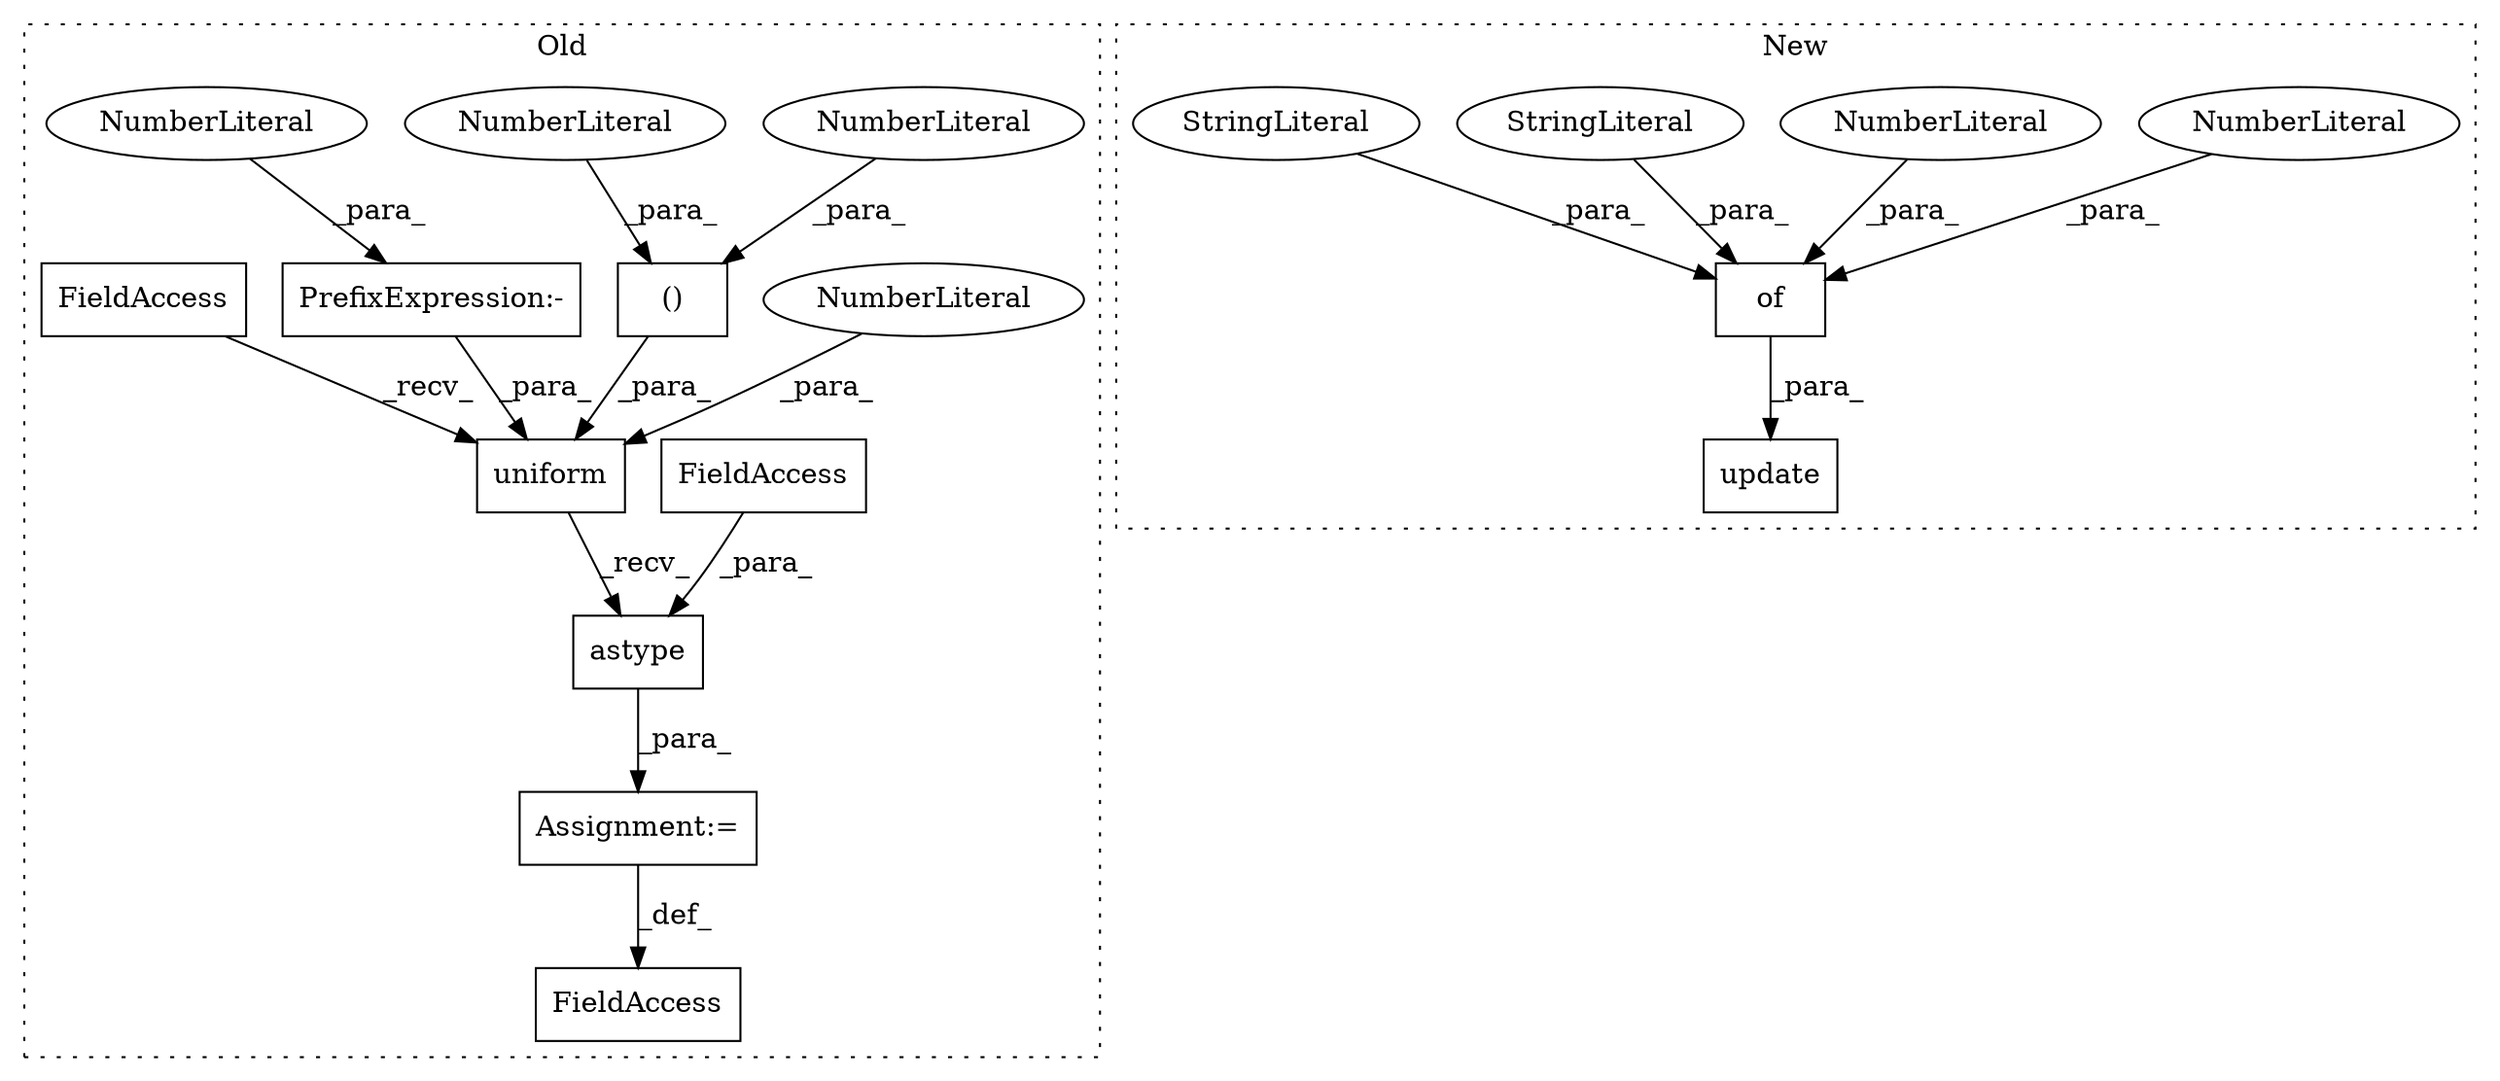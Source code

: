 digraph G {
subgraph cluster0 {
1 [label="astype" a="32" s="363,383" l="7,1" shape="box"];
3 [label="FieldAccess" a="22" s="370" l="13" shape="box"];
4 [label="()" a="106" s="331" l="29" shape="box"];
5 [label="NumberLiteral" a="34" s="345" l="1" shape="ellipse"];
6 [label="uniform" a="32" s="313,360" l="8,2" shape="box"];
7 [label="NumberLiteral" a="34" s="324" l="1" shape="ellipse"];
8 [label="NumberLiteral" a="34" s="359" l="1" shape="ellipse"];
9 [label="PrefixExpression:-" a="38" s="321" l="1" shape="box"];
10 [label="NumberLiteral" a="34" s="322" l="1" shape="ellipse"];
11 [label="FieldAccess" a="22" s="471" l="15" shape="box"];
12 [label="FieldAccess" a="22" s="300" l="12" shape="box"];
18 [label="Assignment:=" a="7" s="486" l="1" shape="box"];
label = "Old";
style="dotted";
}
subgraph cluster1 {
2 [label="update" a="32" s="320,362" l="7,1" shape="box"];
13 [label="of" a="32" s="331,361" l="3,1" shape="box"];
14 [label="NumberLiteral" a="34" s="341" l="6" shape="ellipse"];
15 [label="NumberLiteral" a="34" s="355" l="6" shape="ellipse"];
16 [label="StringLiteral" a="45" s="348" l="6" shape="ellipse"];
17 [label="StringLiteral" a="45" s="334" l="6" shape="ellipse"];
label = "New";
style="dotted";
}
1 -> 18 [label="_para_"];
3 -> 1 [label="_para_"];
4 -> 6 [label="_para_"];
5 -> 4 [label="_para_"];
6 -> 1 [label="_recv_"];
7 -> 6 [label="_para_"];
8 -> 4 [label="_para_"];
9 -> 6 [label="_para_"];
10 -> 9 [label="_para_"];
12 -> 6 [label="_recv_"];
13 -> 2 [label="_para_"];
14 -> 13 [label="_para_"];
15 -> 13 [label="_para_"];
16 -> 13 [label="_para_"];
17 -> 13 [label="_para_"];
18 -> 11 [label="_def_"];
}